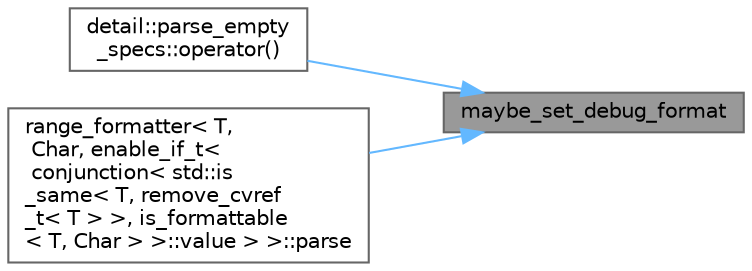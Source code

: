 digraph "maybe_set_debug_format"
{
 // LATEX_PDF_SIZE
  bgcolor="transparent";
  edge [fontname=Helvetica,fontsize=10,labelfontname=Helvetica,labelfontsize=10];
  node [fontname=Helvetica,fontsize=10,shape=box,height=0.2,width=0.4];
  rankdir="RL";
  Node1 [id="Node000001",label="maybe_set_debug_format",height=0.2,width=0.4,color="gray40", fillcolor="grey60", style="filled", fontcolor="black",tooltip=" "];
  Node1 -> Node2 [id="edge1_Node000001_Node000002",dir="back",color="steelblue1",style="solid",tooltip=" "];
  Node2 [id="Node000002",label="detail::parse_empty\l_specs::operator()",height=0.2,width=0.4,color="grey40", fillcolor="white", style="filled",URL="$structdetail_1_1parse__empty__specs.html#a55cbfd6e35a9e6a484983cfa5d6f05b6",tooltip=" "];
  Node1 -> Node3 [id="edge2_Node000001_Node000003",dir="back",color="steelblue1",style="solid",tooltip=" "];
  Node3 [id="Node000003",label="range_formatter\< T,\l Char, enable_if_t\<\l conjunction\< std::is\l_same\< T, remove_cvref\l_t\< T \> \>, is_formattable\l\< T, Char \> \>::value \> \>::parse",height=0.2,width=0.4,color="grey40", fillcolor="white", style="filled",URL="$structrange__formatter_3_01_t_00_01_char_00_01enable__if__t_3_01conjunction_3_01std_1_1is__same_edf46378efa9da3f820c5aa7a483895e.html#a8ab971982084b0d00677071064adc679",tooltip=" "];
}
